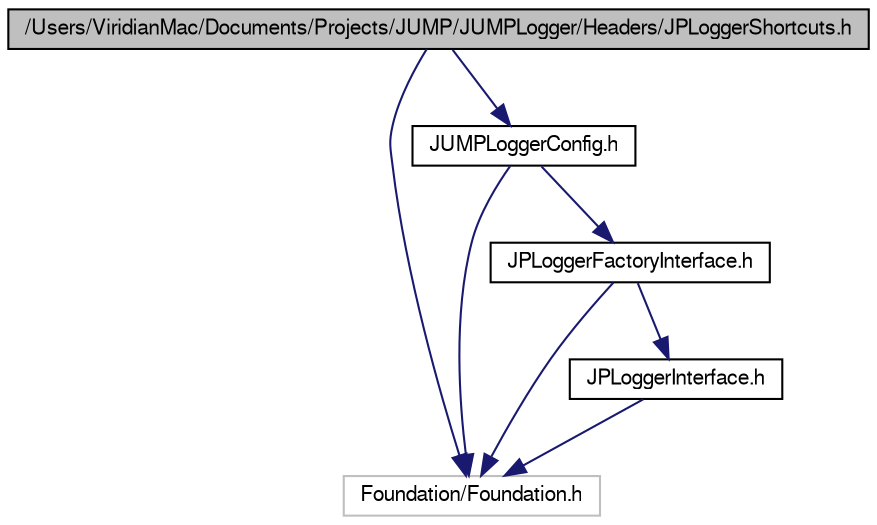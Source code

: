 digraph G
{
  edge [fontname="FreeSans",fontsize="10",labelfontname="FreeSans",labelfontsize="10"];
  node [fontname="FreeSans",fontsize="10",shape=record];
  Node1 [label="/Users/ViridianMac/Documents/Projects/JUMP/JUMPLogger/Headers/JPLoggerShortcuts.h",height=0.2,width=0.4,color="black", fillcolor="grey75", style="filled" fontcolor="black"];
  Node1 -> Node2 [color="midnightblue",fontsize="10",style="solid",fontname="FreeSans"];
  Node2 [label="Foundation/Foundation.h",height=0.2,width=0.4,color="grey75", fillcolor="white", style="filled"];
  Node1 -> Node3 [color="midnightblue",fontsize="10",style="solid",fontname="FreeSans"];
  Node3 [label="JUMPLoggerConfig.h",height=0.2,width=0.4,color="black", fillcolor="white", style="filled",URL="$_j_u_m_p_logger_config_8h_source.html"];
  Node3 -> Node2 [color="midnightblue",fontsize="10",style="solid",fontname="FreeSans"];
  Node3 -> Node4 [color="midnightblue",fontsize="10",style="solid",fontname="FreeSans"];
  Node4 [label="JPLoggerFactoryInterface.h",height=0.2,width=0.4,color="black", fillcolor="white", style="filled",URL="$_j_p_logger_factory_interface_8h_source.html"];
  Node4 -> Node2 [color="midnightblue",fontsize="10",style="solid",fontname="FreeSans"];
  Node4 -> Node5 [color="midnightblue",fontsize="10",style="solid",fontname="FreeSans"];
  Node5 [label="JPLoggerInterface.h",height=0.2,width=0.4,color="black", fillcolor="white", style="filled",URL="$_j_p_logger_interface_8h_source.html"];
  Node5 -> Node2 [color="midnightblue",fontsize="10",style="solid",fontname="FreeSans"];
}
